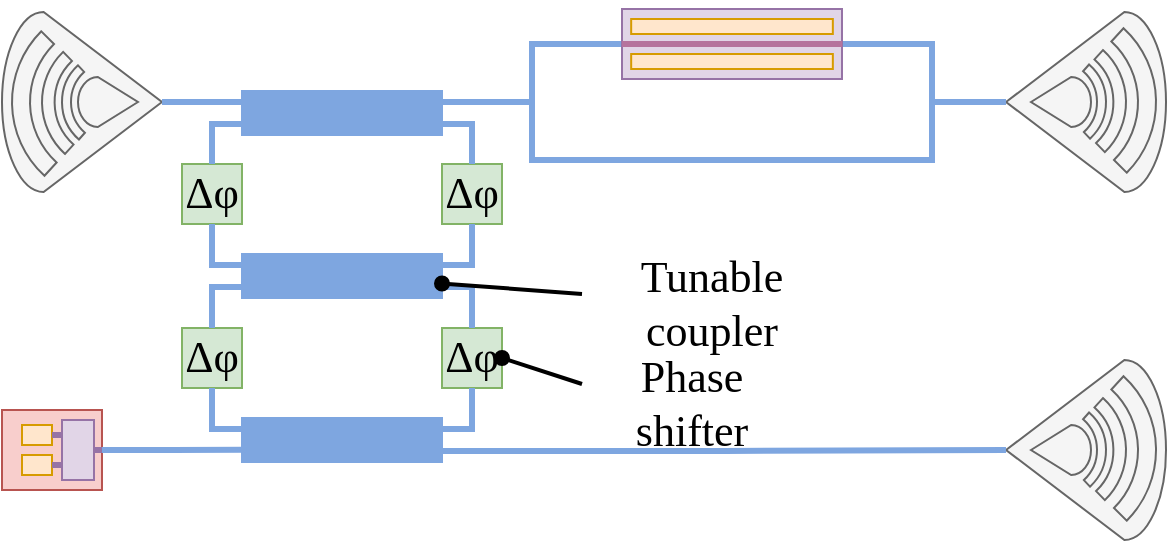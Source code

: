 <mxfile version="21.4.0" type="device">
  <diagram name="Page-1" id="7UbdBPYj06zFRQypQjeq">
    <mxGraphModel dx="686" dy="396" grid="1" gridSize="10" guides="1" tooltips="1" connect="1" arrows="1" fold="1" page="1" pageScale="1" pageWidth="827" pageHeight="1169" math="0" shadow="0">
      <root>
        <mxCell id="0" />
        <mxCell id="1" parent="0" />
        <mxCell id="vRKEA3UxIoxacpJiug6W-27" value="" style="group;movable=0;resizable=0;rotatable=0;deletable=0;editable=0;locked=1;connectable=0;" parent="1" vertex="1" connectable="0">
          <mxGeometry x="350" y="219" width="582" height="274" as="geometry" />
        </mxCell>
        <mxCell id="cWM_jyLKO7VtjgLYWEU0-9" value="" style="group;movable=1;resizable=1;rotatable=1;deletable=1;editable=1;locked=0;connectable=1;" parent="vRKEA3UxIoxacpJiug6W-27" vertex="1" connectable="0">
          <mxGeometry width="105" height="100" as="geometry" />
        </mxCell>
        <mxCell id="cWM_jyLKO7VtjgLYWEU0-7" value="" style="verticalLabelPosition=bottom;verticalAlign=top;html=1;shape=mxgraph.basic.cone2;dx=0.5;dy=0.74;rotation=90;fillColor=#f5f5f5;fontColor=#333333;strokeColor=#666666;movable=1;resizable=1;rotatable=1;deletable=1;editable=1;locked=0;connectable=1;" parent="cWM_jyLKO7VtjgLYWEU0-9" vertex="1">
          <mxGeometry x="-5" y="10" width="90" height="80" as="geometry" />
        </mxCell>
        <mxCell id="cWM_jyLKO7VtjgLYWEU0-2" value="" style="verticalLabelPosition=bottom;verticalAlign=top;html=1;shape=mxgraph.basic.partConcEllipse;startAngle=0.618;endAngle=0.875;arcWidth=0.18;fillColor=#f5f5f5;fontColor=#333333;strokeColor=#666666;movable=1;resizable=1;rotatable=1;deletable=1;editable=1;locked=0;connectable=1;" parent="cWM_jyLKO7VtjgLYWEU0-9" vertex="1">
          <mxGeometry x="5" width="100" height="100" as="geometry" />
        </mxCell>
        <mxCell id="cWM_jyLKO7VtjgLYWEU0-3" value="" style="verticalLabelPosition=bottom;verticalAlign=top;html=1;shape=mxgraph.basic.partConcEllipse;startAngle=0.617;endAngle=0.877;arcWidth=0.18;fillColor=#f5f5f5;fontColor=#333333;strokeColor=#666666;movable=1;resizable=1;rotatable=1;deletable=1;editable=1;locked=0;connectable=1;" parent="cWM_jyLKO7VtjgLYWEU0-9" vertex="1">
          <mxGeometry x="20" y="15" width="70" height="70" as="geometry" />
        </mxCell>
        <mxCell id="cWM_jyLKO7VtjgLYWEU0-4" value="" style="verticalLabelPosition=bottom;verticalAlign=top;html=1;shape=mxgraph.basic.partConcEllipse;startAngle=0.615;endAngle=0.881;arcWidth=0.18;fillColor=#f5f5f5;fontColor=#333333;strokeColor=#666666;movable=1;resizable=1;rotatable=1;deletable=1;editable=1;locked=0;connectable=1;" parent="cWM_jyLKO7VtjgLYWEU0-9" vertex="1">
          <mxGeometry x="30" y="25" width="50" height="50" as="geometry" />
        </mxCell>
        <mxCell id="cWM_jyLKO7VtjgLYWEU0-6" value="" style="verticalLabelPosition=bottom;verticalAlign=top;html=1;shape=mxgraph.basic.cone2;dx=0.5;dy=0.67;rotation=90;fillColor=#f5f5f5;fontColor=#333333;strokeColor=#666666;movable=1;resizable=1;rotatable=1;deletable=1;editable=1;locked=0;connectable=1;" parent="cWM_jyLKO7VtjgLYWEU0-9" vertex="1">
          <mxGeometry x="40.5" y="35" width="25" height="30" as="geometry" />
        </mxCell>
        <mxCell id="cWM_jyLKO7VtjgLYWEU0-10" value="" style="group;rotation=-180;movable=1;resizable=1;rotatable=1;deletable=1;editable=1;locked=0;connectable=1;" parent="vRKEA3UxIoxacpJiug6W-27" vertex="1" connectable="0">
          <mxGeometry x="477" width="105" height="100" as="geometry" />
        </mxCell>
        <mxCell id="cWM_jyLKO7VtjgLYWEU0-11" value="" style="verticalLabelPosition=bottom;verticalAlign=top;html=1;shape=mxgraph.basic.cone2;dx=0.5;dy=0.74;rotation=-90;fillColor=#f5f5f5;fontColor=#333333;strokeColor=#666666;movable=1;resizable=1;rotatable=1;deletable=1;editable=1;locked=0;connectable=1;" parent="cWM_jyLKO7VtjgLYWEU0-10" vertex="1">
          <mxGeometry x="20" y="10" width="90" height="80" as="geometry" />
        </mxCell>
        <mxCell id="cWM_jyLKO7VtjgLYWEU0-12" value="" style="verticalLabelPosition=bottom;verticalAlign=top;html=1;shape=mxgraph.basic.partConcEllipse;startAngle=0.618;endAngle=0.875;arcWidth=0.18;fillColor=#f5f5f5;fontColor=#333333;strokeColor=#666666;rotation=-180;movable=1;resizable=1;rotatable=1;deletable=1;editable=1;locked=0;connectable=1;" parent="cWM_jyLKO7VtjgLYWEU0-10" vertex="1">
          <mxGeometry width="100" height="100" as="geometry" />
        </mxCell>
        <mxCell id="cWM_jyLKO7VtjgLYWEU0-13" value="" style="verticalLabelPosition=bottom;verticalAlign=top;html=1;shape=mxgraph.basic.partConcEllipse;startAngle=0.617;endAngle=0.877;arcWidth=0.18;fillColor=#f5f5f5;fontColor=#333333;strokeColor=#666666;rotation=-180;movable=1;resizable=1;rotatable=1;deletable=1;editable=1;locked=0;connectable=1;" parent="cWM_jyLKO7VtjgLYWEU0-10" vertex="1">
          <mxGeometry x="15" y="15" width="70" height="70" as="geometry" />
        </mxCell>
        <mxCell id="cWM_jyLKO7VtjgLYWEU0-14" value="" style="verticalLabelPosition=bottom;verticalAlign=top;html=1;shape=mxgraph.basic.partConcEllipse;startAngle=0.615;endAngle=0.881;arcWidth=0.18;fillColor=#f5f5f5;fontColor=#333333;strokeColor=#666666;rotation=-180;movable=1;resizable=1;rotatable=1;deletable=1;editable=1;locked=0;connectable=1;" parent="cWM_jyLKO7VtjgLYWEU0-10" vertex="1">
          <mxGeometry x="25" y="25" width="50" height="50" as="geometry" />
        </mxCell>
        <mxCell id="cWM_jyLKO7VtjgLYWEU0-15" value="" style="verticalLabelPosition=bottom;verticalAlign=top;html=1;shape=mxgraph.basic.cone2;dx=0.5;dy=0.67;rotation=-90;fillColor=#f5f5f5;fontColor=#333333;strokeColor=#666666;movable=1;resizable=1;rotatable=1;deletable=1;editable=1;locked=0;connectable=1;" parent="cWM_jyLKO7VtjgLYWEU0-10" vertex="1">
          <mxGeometry x="40" y="35" width="25" height="30" as="geometry" />
        </mxCell>
        <mxCell id="cWM_jyLKO7VtjgLYWEU0-24" style="edgeStyle=orthogonalEdgeStyle;shape=connector;rounded=0;orthogonalLoop=1;jettySize=auto;html=1;exitX=0;exitY=0.5;exitDx=0;exitDy=0;entryX=1;entryY=0;entryDx=0;entryDy=0;entryPerimeter=0;labelBackgroundColor=default;strokeColor=#7EA6E0;strokeWidth=3;fontFamily=Helvetica;fontSize=11;fontColor=default;endArrow=none;endFill=0;movable=1;resizable=1;rotatable=1;deletable=1;editable=1;locked=0;connectable=1;" parent="vRKEA3UxIoxacpJiug6W-27" target="cWM_jyLKO7VtjgLYWEU0-19" edge="1">
          <mxGeometry relative="1" as="geometry">
            <mxPoint x="310" y="21" as="sourcePoint" />
          </mxGeometry>
        </mxCell>
        <mxCell id="cWM_jyLKO7VtjgLYWEU0-19" value="" style="strokeWidth=3;html=1;shape=mxgraph.flowchart.annotation_2;align=left;labelPosition=right;pointerEvents=1;strokeColor=#7EA6E0;movable=1;resizable=1;rotatable=1;deletable=1;editable=1;locked=0;connectable=1;" parent="vRKEA3UxIoxacpJiug6W-27" vertex="1">
          <mxGeometry x="240" y="21" width="50" height="58" as="geometry" />
        </mxCell>
        <mxCell id="cWM_jyLKO7VtjgLYWEU0-30" style="edgeStyle=orthogonalEdgeStyle;shape=connector;rounded=0;orthogonalLoop=1;jettySize=auto;html=1;exitX=0;exitY=0.5;exitDx=0;exitDy=0;exitPerimeter=0;entryX=0;entryY=0;entryDx=45;entryDy=0;entryPerimeter=0;labelBackgroundColor=default;strokeColor=#7EA6E0;strokeWidth=3;fontFamily=Helvetica;fontSize=11;fontColor=default;endArrow=none;endFill=0;movable=1;resizable=1;rotatable=1;deletable=1;editable=1;locked=0;connectable=1;" parent="vRKEA3UxIoxacpJiug6W-27" source="cWM_jyLKO7VtjgLYWEU0-23" target="cWM_jyLKO7VtjgLYWEU0-11" edge="1">
          <mxGeometry relative="1" as="geometry" />
        </mxCell>
        <mxCell id="cWM_jyLKO7VtjgLYWEU0-23" value="" style="strokeWidth=3;html=1;shape=mxgraph.flowchart.annotation_2;align=left;labelPosition=right;pointerEvents=1;strokeColor=#7EA6E0;rotation=-180;movable=1;resizable=1;rotatable=1;deletable=1;editable=1;locked=0;connectable=1;" parent="vRKEA3UxIoxacpJiug6W-27" vertex="1">
          <mxGeometry x="440" y="21" width="50" height="58" as="geometry" />
        </mxCell>
        <mxCell id="cWM_jyLKO7VtjgLYWEU0-29" style="edgeStyle=orthogonalEdgeStyle;shape=connector;rounded=0;orthogonalLoop=1;jettySize=auto;html=1;exitX=1;exitY=1;exitDx=0;exitDy=0;exitPerimeter=0;entryX=1;entryY=0;entryDx=0;entryDy=0;entryPerimeter=0;labelBackgroundColor=default;strokeColor=#7EA6E0;strokeWidth=3;fontFamily=Helvetica;fontSize=11;fontColor=default;endArrow=none;endFill=0;movable=1;resizable=1;rotatable=1;deletable=1;editable=1;locked=0;connectable=1;" parent="vRKEA3UxIoxacpJiug6W-27" source="cWM_jyLKO7VtjgLYWEU0-19" target="cWM_jyLKO7VtjgLYWEU0-23" edge="1">
          <mxGeometry relative="1" as="geometry">
            <Array as="points">
              <mxPoint x="430" y="79" />
              <mxPoint x="430" y="79" />
            </Array>
          </mxGeometry>
        </mxCell>
        <mxCell id="cWM_jyLKO7VtjgLYWEU0-28" style="edgeStyle=orthogonalEdgeStyle;shape=connector;rounded=0;orthogonalLoop=1;jettySize=auto;html=1;exitX=0;exitY=0.5;exitDx=0;exitDy=0;entryX=1;entryY=0;entryDx=0;entryDy=0;entryPerimeter=0;labelBackgroundColor=default;strokeColor=#7EA6E0;strokeWidth=3;fontFamily=Helvetica;fontSize=11;fontColor=default;endArrow=none;endFill=0;movable=1;resizable=1;rotatable=1;deletable=1;editable=1;locked=0;connectable=1;" parent="vRKEA3UxIoxacpJiug6W-27" edge="1">
          <mxGeometry relative="1" as="geometry">
            <mxPoint x="440" y="21" as="sourcePoint" />
            <mxPoint x="420" y="21" as="targetPoint" />
          </mxGeometry>
        </mxCell>
        <mxCell id="cWM_jyLKO7VtjgLYWEU0-36" value="" style="group;fillColor=#f8cecc;strokeColor=#b85450;movable=1;resizable=1;rotatable=1;deletable=1;editable=1;locked=0;connectable=1;" parent="vRKEA3UxIoxacpJiug6W-27" vertex="1" connectable="0">
          <mxGeometry x="310" y="3.5" width="110" height="35" as="geometry" />
        </mxCell>
        <mxCell id="cWM_jyLKO7VtjgLYWEU0-37" value="" style="rounded=0;whiteSpace=wrap;html=1;fillColor=#e1d5e7;strokeColor=#9673a6;movable=1;resizable=1;rotatable=1;deletable=1;editable=1;locked=0;connectable=1;" parent="cWM_jyLKO7VtjgLYWEU0-36" vertex="1">
          <mxGeometry width="110" height="35" as="geometry" />
        </mxCell>
        <mxCell id="cWM_jyLKO7VtjgLYWEU0-38" value="" style="endArrow=none;html=1;rounded=0;labelBackgroundColor=default;strokeColor=#B5739D;strokeWidth=3;fontFamily=Helvetica;fontSize=11;fontColor=default;shape=connector;exitX=0;exitY=0.5;exitDx=0;exitDy=0;entryX=1;entryY=0.5;entryDx=0;entryDy=0;movable=1;resizable=1;rotatable=1;deletable=1;editable=1;locked=0;connectable=1;" parent="cWM_jyLKO7VtjgLYWEU0-36" source="cWM_jyLKO7VtjgLYWEU0-37" target="cWM_jyLKO7VtjgLYWEU0-37" edge="1">
          <mxGeometry width="50" height="50" relative="1" as="geometry">
            <mxPoint x="22.917" y="10" as="sourcePoint" />
            <mxPoint x="45.833" y="-40" as="targetPoint" />
          </mxGeometry>
        </mxCell>
        <mxCell id="cWM_jyLKO7VtjgLYWEU0-39" value="" style="rounded=0;whiteSpace=wrap;html=1;fontFamily=Helvetica;fontSize=11;fillColor=#ffe6cc;strokeColor=#d79b00;movable=1;resizable=1;rotatable=1;deletable=1;editable=1;locked=0;connectable=1;" parent="cWM_jyLKO7VtjgLYWEU0-36" vertex="1">
          <mxGeometry x="4.583" y="22.5" width="100.833" height="7.5" as="geometry" />
        </mxCell>
        <mxCell id="cWM_jyLKO7VtjgLYWEU0-40" value="" style="rounded=0;whiteSpace=wrap;html=1;fontFamily=Helvetica;fontSize=11;fillColor=#ffe6cc;strokeColor=#d79b00;movable=1;resizable=1;rotatable=1;deletable=1;editable=1;locked=0;connectable=1;" parent="cWM_jyLKO7VtjgLYWEU0-36" vertex="1">
          <mxGeometry x="4.583" y="5" width="100.833" height="7.5" as="geometry" />
        </mxCell>
        <mxCell id="cWM_jyLKO7VtjgLYWEU0-41" value="" style="rounded=0;whiteSpace=wrap;html=1;fontFamily=Helvetica;fontSize=11;fillColor=#f8cecc;strokeColor=#b85450;movable=1;resizable=1;rotatable=1;deletable=1;editable=1;locked=0;connectable=1;" parent="vRKEA3UxIoxacpJiug6W-27" vertex="1">
          <mxGeometry y="204" width="50" height="40" as="geometry" />
        </mxCell>
        <mxCell id="cWM_jyLKO7VtjgLYWEU0-47" value="" style="group;rotation=-180;movable=1;resizable=1;rotatable=1;deletable=1;editable=1;locked=0;connectable=1;" parent="vRKEA3UxIoxacpJiug6W-27" vertex="1" connectable="0">
          <mxGeometry x="477" y="174" width="105" height="100" as="geometry" />
        </mxCell>
        <mxCell id="cWM_jyLKO7VtjgLYWEU0-48" value="" style="verticalLabelPosition=bottom;verticalAlign=top;html=1;shape=mxgraph.basic.cone2;dx=0.5;dy=0.74;rotation=-90;fillColor=#f5f5f5;fontColor=#333333;strokeColor=#666666;movable=1;resizable=1;rotatable=1;deletable=1;editable=1;locked=0;connectable=1;" parent="cWM_jyLKO7VtjgLYWEU0-47" vertex="1">
          <mxGeometry x="20" y="10" width="90" height="80" as="geometry" />
        </mxCell>
        <mxCell id="cWM_jyLKO7VtjgLYWEU0-49" value="" style="verticalLabelPosition=bottom;verticalAlign=top;html=1;shape=mxgraph.basic.partConcEllipse;startAngle=0.618;endAngle=0.875;arcWidth=0.18;fillColor=#f5f5f5;fontColor=#333333;strokeColor=#666666;rotation=-180;movable=1;resizable=1;rotatable=1;deletable=1;editable=1;locked=0;connectable=1;" parent="cWM_jyLKO7VtjgLYWEU0-47" vertex="1">
          <mxGeometry width="100" height="100" as="geometry" />
        </mxCell>
        <mxCell id="cWM_jyLKO7VtjgLYWEU0-50" value="" style="verticalLabelPosition=bottom;verticalAlign=top;html=1;shape=mxgraph.basic.partConcEllipse;startAngle=0.617;endAngle=0.877;arcWidth=0.18;fillColor=#f5f5f5;fontColor=#333333;strokeColor=#666666;rotation=-180;movable=1;resizable=1;rotatable=1;deletable=1;editable=1;locked=0;connectable=1;" parent="cWM_jyLKO7VtjgLYWEU0-47" vertex="1">
          <mxGeometry x="15" y="15" width="70" height="70" as="geometry" />
        </mxCell>
        <mxCell id="cWM_jyLKO7VtjgLYWEU0-51" value="" style="verticalLabelPosition=bottom;verticalAlign=top;html=1;shape=mxgraph.basic.partConcEllipse;startAngle=0.615;endAngle=0.881;arcWidth=0.18;fillColor=#f5f5f5;fontColor=#333333;strokeColor=#666666;rotation=-180;movable=1;resizable=1;rotatable=1;deletable=1;editable=1;locked=0;connectable=1;" parent="cWM_jyLKO7VtjgLYWEU0-47" vertex="1">
          <mxGeometry x="25" y="25" width="50" height="50" as="geometry" />
        </mxCell>
        <mxCell id="cWM_jyLKO7VtjgLYWEU0-52" value="" style="verticalLabelPosition=bottom;verticalAlign=top;html=1;shape=mxgraph.basic.cone2;dx=0.5;dy=0.67;rotation=-90;fillColor=#f5f5f5;fontColor=#333333;strokeColor=#666666;movable=1;resizable=1;rotatable=1;deletable=1;editable=1;locked=0;connectable=1;" parent="cWM_jyLKO7VtjgLYWEU0-47" vertex="1">
          <mxGeometry x="40" y="35" width="25" height="30" as="geometry" />
        </mxCell>
        <mxCell id="cWM_jyLKO7VtjgLYWEU0-60" value="" style="rounded=0;whiteSpace=wrap;html=1;fontFamily=Helvetica;fontSize=11;fillColor=#ffe6cc;strokeColor=#d79b00;movable=1;resizable=1;rotatable=1;deletable=1;editable=1;locked=0;connectable=1;" parent="vRKEA3UxIoxacpJiug6W-27" vertex="1">
          <mxGeometry x="10" y="211.5" width="15" height="10" as="geometry" />
        </mxCell>
        <mxCell id="cWM_jyLKO7VtjgLYWEU0-61" value="" style="rounded=0;whiteSpace=wrap;html=1;fontFamily=Helvetica;fontSize=11;fillColor=#ffe6cc;strokeColor=#d79b00;movable=1;resizable=1;rotatable=1;deletable=1;editable=1;locked=0;connectable=1;" parent="vRKEA3UxIoxacpJiug6W-27" vertex="1">
          <mxGeometry x="10" y="226.5" width="15" height="10" as="geometry" />
        </mxCell>
        <mxCell id="cWM_jyLKO7VtjgLYWEU0-68" style="edgeStyle=orthogonalEdgeStyle;shape=connector;rounded=0;orthogonalLoop=1;jettySize=auto;html=1;exitX=1;exitY=0.5;exitDx=0;exitDy=0;entryX=1;entryY=0.5;entryDx=0;entryDy=0;labelBackgroundColor=default;strokeColor=#9673a6;strokeWidth=3;fontFamily=Helvetica;fontSize=11;fontColor=default;endArrow=none;endFill=0;fillColor=#e1d5e7;movable=1;resizable=1;rotatable=1;deletable=1;editable=1;locked=0;connectable=1;" parent="vRKEA3UxIoxacpJiug6W-27" source="cWM_jyLKO7VtjgLYWEU0-67" target="cWM_jyLKO7VtjgLYWEU0-41" edge="1">
          <mxGeometry relative="1" as="geometry" />
        </mxCell>
        <mxCell id="cWM_jyLKO7VtjgLYWEU0-69" style="edgeStyle=orthogonalEdgeStyle;shape=connector;rounded=0;orthogonalLoop=1;jettySize=auto;html=1;exitX=0;exitY=0.25;exitDx=0;exitDy=0;entryX=1;entryY=0.5;entryDx=0;entryDy=0;labelBackgroundColor=default;strokeColor=#9673a6;strokeWidth=3;fontFamily=Helvetica;fontSize=11;fontColor=default;endArrow=none;endFill=0;fillColor=#e1d5e7;movable=1;resizable=1;rotatable=1;deletable=1;editable=1;locked=0;connectable=1;" parent="vRKEA3UxIoxacpJiug6W-27" source="cWM_jyLKO7VtjgLYWEU0-67" target="cWM_jyLKO7VtjgLYWEU0-60" edge="1">
          <mxGeometry relative="1" as="geometry" />
        </mxCell>
        <mxCell id="cWM_jyLKO7VtjgLYWEU0-70" style="edgeStyle=orthogonalEdgeStyle;shape=connector;rounded=0;orthogonalLoop=1;jettySize=auto;html=1;exitX=0;exitY=0.75;exitDx=0;exitDy=0;entryX=1;entryY=0.5;entryDx=0;entryDy=0;labelBackgroundColor=default;strokeColor=#9673a6;strokeWidth=3;fontFamily=Helvetica;fontSize=11;fontColor=default;endArrow=none;endFill=0;fillColor=#e1d5e7;movable=1;resizable=1;rotatable=1;deletable=1;editable=1;locked=0;connectable=1;" parent="vRKEA3UxIoxacpJiug6W-27" source="cWM_jyLKO7VtjgLYWEU0-67" target="cWM_jyLKO7VtjgLYWEU0-61" edge="1">
          <mxGeometry relative="1" as="geometry" />
        </mxCell>
        <mxCell id="cWM_jyLKO7VtjgLYWEU0-67" value="" style="rounded=0;whiteSpace=wrap;html=1;fontFamily=Helvetica;fontSize=11;fillColor=#e1d5e7;strokeColor=#9673a6;movable=1;resizable=1;rotatable=1;deletable=1;editable=1;locked=0;connectable=1;" parent="vRKEA3UxIoxacpJiug6W-27" vertex="1">
          <mxGeometry x="30" y="209" width="16" height="30" as="geometry" />
        </mxCell>
        <mxCell id="vRKEA3UxIoxacpJiug6W-3" value="Δφ" style="rounded=0;whiteSpace=wrap;html=1;fillColor=#d5e8d4;strokeColor=#82b366;fontFamily=UGent Panno Text;fontSize=22;movable=1;resizable=1;rotatable=1;deletable=1;editable=1;locked=0;connectable=1;" parent="vRKEA3UxIoxacpJiug6W-27" vertex="1">
          <mxGeometry x="90" y="163" width="30" height="30" as="geometry" />
        </mxCell>
        <mxCell id="vRKEA3UxIoxacpJiug6W-4" value="Δφ" style="rounded=0;whiteSpace=wrap;html=1;fillColor=#d5e8d4;strokeColor=#82b366;fontFamily=UGent Panno Text;fontSize=22;movable=1;resizable=1;rotatable=1;deletable=1;editable=1;locked=0;connectable=1;" parent="vRKEA3UxIoxacpJiug6W-27" vertex="1">
          <mxGeometry x="220" y="163" width="30" height="30" as="geometry" />
        </mxCell>
        <mxCell id="vRKEA3UxIoxacpJiug6W-5" value="Δφ" style="rounded=0;whiteSpace=wrap;html=1;fillColor=#d5e8d4;strokeColor=#82b366;fontFamily=UGent Panno Text;fontSize=22;movable=1;resizable=1;rotatable=1;deletable=1;editable=1;locked=0;connectable=1;" parent="vRKEA3UxIoxacpJiug6W-27" vertex="1">
          <mxGeometry x="90" y="81" width="30" height="30" as="geometry" />
        </mxCell>
        <mxCell id="vRKEA3UxIoxacpJiug6W-6" value="Δφ" style="rounded=0;whiteSpace=wrap;html=1;fillColor=#d5e8d4;strokeColor=#82b366;fontFamily=UGent Panno Text;fontSize=22;movable=1;resizable=1;rotatable=1;deletable=1;editable=1;locked=0;connectable=1;" parent="vRKEA3UxIoxacpJiug6W-27" vertex="1">
          <mxGeometry x="220" y="81" width="30" height="30" as="geometry" />
        </mxCell>
        <mxCell id="vRKEA3UxIoxacpJiug6W-10" style="edgeStyle=orthogonalEdgeStyle;shape=connector;rounded=0;orthogonalLoop=1;jettySize=auto;html=1;exitX=1;exitY=0.75;exitDx=0;exitDy=0;entryX=0.5;entryY=0;entryDx=0;entryDy=0;labelBackgroundColor=default;strokeColor=#7EA6E0;strokeWidth=3;fontFamily=Helvetica;fontSize=11;fontColor=default;endArrow=none;endFill=0;movable=1;resizable=1;rotatable=1;deletable=1;editable=1;locked=0;connectable=1;" parent="vRKEA3UxIoxacpJiug6W-27" source="vRKEA3UxIoxacpJiug6W-7" target="vRKEA3UxIoxacpJiug6W-6" edge="1">
          <mxGeometry relative="1" as="geometry" />
        </mxCell>
        <mxCell id="vRKEA3UxIoxacpJiug6W-11" style="edgeStyle=orthogonalEdgeStyle;shape=connector;rounded=0;orthogonalLoop=1;jettySize=auto;html=1;exitX=0;exitY=0.75;exitDx=0;exitDy=0;entryX=0.5;entryY=0;entryDx=0;entryDy=0;labelBackgroundColor=default;strokeColor=#7EA6E0;strokeWidth=3;fontFamily=Helvetica;fontSize=11;fontColor=default;endArrow=none;endFill=0;movable=1;resizable=1;rotatable=1;deletable=1;editable=1;locked=0;connectable=1;" parent="vRKEA3UxIoxacpJiug6W-27" source="vRKEA3UxIoxacpJiug6W-7" target="vRKEA3UxIoxacpJiug6W-5" edge="1">
          <mxGeometry relative="1" as="geometry" />
        </mxCell>
        <mxCell id="vRKEA3UxIoxacpJiug6W-7" value="" style="rounded=0;whiteSpace=wrap;html=1;fillColor=#7EA6E0;strokeColor=#7EA6E0;movable=1;resizable=1;rotatable=1;deletable=1;editable=1;locked=0;connectable=1;" parent="vRKEA3UxIoxacpJiug6W-27" vertex="1">
          <mxGeometry x="120" y="44.5" width="100" height="22" as="geometry" />
        </mxCell>
        <mxCell id="vRKEA3UxIoxacpJiug6W-9" style="edgeStyle=orthogonalEdgeStyle;shape=connector;rounded=0;orthogonalLoop=1;jettySize=auto;html=1;exitX=0;exitY=0.5;exitDx=0;exitDy=0;exitPerimeter=0;entryX=0.98;entryY=0.264;entryDx=0;entryDy=0;entryPerimeter=0;labelBackgroundColor=default;strokeColor=#7EA6E0;strokeWidth=3;fontFamily=Helvetica;fontSize=11;fontColor=default;endArrow=none;endFill=0;movable=1;resizable=1;rotatable=1;deletable=1;editable=1;locked=0;connectable=1;" parent="vRKEA3UxIoxacpJiug6W-27" source="cWM_jyLKO7VtjgLYWEU0-19" target="vRKEA3UxIoxacpJiug6W-7" edge="1">
          <mxGeometry relative="1" as="geometry" />
        </mxCell>
        <mxCell id="vRKEA3UxIoxacpJiug6W-8" style="edgeStyle=orthogonalEdgeStyle;rounded=0;orthogonalLoop=1;jettySize=auto;html=1;exitX=0;exitY=0;exitDx=45;exitDy=0;exitPerimeter=0;entryX=0;entryY=0.25;entryDx=0;entryDy=0;strokeColor=#7EA6E0;strokeWidth=3;endArrow=none;endFill=0;movable=1;resizable=1;rotatable=1;deletable=1;editable=1;locked=0;connectable=1;" parent="vRKEA3UxIoxacpJiug6W-27" source="cWM_jyLKO7VtjgLYWEU0-7" target="vRKEA3UxIoxacpJiug6W-7" edge="1">
          <mxGeometry relative="1" as="geometry" />
        </mxCell>
        <mxCell id="vRKEA3UxIoxacpJiug6W-14" style="edgeStyle=orthogonalEdgeStyle;shape=connector;rounded=0;orthogonalLoop=1;jettySize=auto;html=1;exitX=0;exitY=0.25;exitDx=0;exitDy=0;entryX=0.5;entryY=1;entryDx=0;entryDy=0;labelBackgroundColor=default;strokeColor=#7EA6E0;strokeWidth=3;fontFamily=Helvetica;fontSize=11;fontColor=default;endArrow=none;endFill=0;movable=1;resizable=1;rotatable=1;deletable=1;editable=1;locked=0;connectable=1;" parent="vRKEA3UxIoxacpJiug6W-27" source="vRKEA3UxIoxacpJiug6W-12" target="vRKEA3UxIoxacpJiug6W-5" edge="1">
          <mxGeometry relative="1" as="geometry" />
        </mxCell>
        <mxCell id="vRKEA3UxIoxacpJiug6W-15" style="edgeStyle=orthogonalEdgeStyle;shape=connector;rounded=0;orthogonalLoop=1;jettySize=auto;html=1;exitX=0;exitY=0.75;exitDx=0;exitDy=0;entryX=0.5;entryY=0;entryDx=0;entryDy=0;labelBackgroundColor=default;strokeColor=#7EA6E0;strokeWidth=3;fontFamily=Helvetica;fontSize=11;fontColor=default;endArrow=none;endFill=0;movable=1;resizable=1;rotatable=1;deletable=1;editable=1;locked=0;connectable=1;" parent="vRKEA3UxIoxacpJiug6W-27" source="vRKEA3UxIoxacpJiug6W-12" target="vRKEA3UxIoxacpJiug6W-3" edge="1">
          <mxGeometry relative="1" as="geometry" />
        </mxCell>
        <mxCell id="vRKEA3UxIoxacpJiug6W-16" style="edgeStyle=orthogonalEdgeStyle;shape=connector;rounded=0;orthogonalLoop=1;jettySize=auto;html=1;exitX=1;exitY=0.75;exitDx=0;exitDy=0;entryX=0.5;entryY=0;entryDx=0;entryDy=0;labelBackgroundColor=default;strokeColor=#7EA6E0;strokeWidth=3;fontFamily=Helvetica;fontSize=11;fontColor=default;endArrow=none;endFill=0;movable=1;resizable=1;rotatable=1;deletable=1;editable=1;locked=0;connectable=1;" parent="vRKEA3UxIoxacpJiug6W-27" source="vRKEA3UxIoxacpJiug6W-12" target="vRKEA3UxIoxacpJiug6W-4" edge="1">
          <mxGeometry relative="1" as="geometry" />
        </mxCell>
        <mxCell id="vRKEA3UxIoxacpJiug6W-17" style="edgeStyle=orthogonalEdgeStyle;shape=connector;rounded=0;orthogonalLoop=1;jettySize=auto;html=1;exitX=1;exitY=0.25;exitDx=0;exitDy=0;entryX=0.5;entryY=1;entryDx=0;entryDy=0;labelBackgroundColor=default;strokeColor=#7EA6E0;strokeWidth=3;fontFamily=Helvetica;fontSize=11;fontColor=default;endArrow=none;endFill=0;movable=1;resizable=1;rotatable=1;deletable=1;editable=1;locked=0;connectable=1;" parent="vRKEA3UxIoxacpJiug6W-27" source="vRKEA3UxIoxacpJiug6W-12" target="vRKEA3UxIoxacpJiug6W-6" edge="1">
          <mxGeometry relative="1" as="geometry" />
        </mxCell>
        <mxCell id="vRKEA3UxIoxacpJiug6W-12" value="" style="rounded=0;whiteSpace=wrap;html=1;fillColor=#7EA6E0;strokeColor=#7EA6E0;movable=1;resizable=1;rotatable=1;deletable=1;editable=1;locked=0;connectable=1;" parent="vRKEA3UxIoxacpJiug6W-27" vertex="1">
          <mxGeometry x="120" y="126" width="100" height="22" as="geometry" />
        </mxCell>
        <mxCell id="vRKEA3UxIoxacpJiug6W-23" style="edgeStyle=orthogonalEdgeStyle;shape=connector;rounded=0;orthogonalLoop=1;jettySize=auto;html=1;exitX=1;exitY=0.75;exitDx=0;exitDy=0;entryX=0;entryY=0;entryDx=45;entryDy=0;entryPerimeter=0;labelBackgroundColor=default;strokeColor=#7EA6E0;strokeWidth=3;fontFamily=Helvetica;fontSize=11;fontColor=default;endArrow=none;endFill=0;movable=1;resizable=1;rotatable=1;deletable=1;editable=1;locked=0;connectable=1;" parent="vRKEA3UxIoxacpJiug6W-27" source="vRKEA3UxIoxacpJiug6W-18" target="cWM_jyLKO7VtjgLYWEU0-48" edge="1">
          <mxGeometry relative="1" as="geometry" />
        </mxCell>
        <mxCell id="vRKEA3UxIoxacpJiug6W-25" style="edgeStyle=orthogonalEdgeStyle;shape=connector;rounded=0;orthogonalLoop=1;jettySize=auto;html=1;exitX=0;exitY=0.25;exitDx=0;exitDy=0;entryX=0.5;entryY=1;entryDx=0;entryDy=0;labelBackgroundColor=default;strokeColor=#7EA6E0;strokeWidth=3;fontFamily=Helvetica;fontSize=11;fontColor=default;endArrow=none;endFill=0;movable=1;resizable=1;rotatable=1;deletable=1;editable=1;locked=0;connectable=1;" parent="vRKEA3UxIoxacpJiug6W-27" source="vRKEA3UxIoxacpJiug6W-18" target="vRKEA3UxIoxacpJiug6W-3" edge="1">
          <mxGeometry relative="1" as="geometry" />
        </mxCell>
        <mxCell id="vRKEA3UxIoxacpJiug6W-26" style="edgeStyle=orthogonalEdgeStyle;shape=connector;rounded=0;orthogonalLoop=1;jettySize=auto;html=1;exitX=1;exitY=0.25;exitDx=0;exitDy=0;entryX=0.5;entryY=1;entryDx=0;entryDy=0;labelBackgroundColor=default;strokeColor=#7EA6E0;strokeWidth=3;fontFamily=Helvetica;fontSize=11;fontColor=default;endArrow=none;endFill=0;movable=1;resizable=1;rotatable=1;deletable=1;editable=1;locked=0;connectable=1;" parent="vRKEA3UxIoxacpJiug6W-27" source="vRKEA3UxIoxacpJiug6W-18" target="vRKEA3UxIoxacpJiug6W-4" edge="1">
          <mxGeometry relative="1" as="geometry" />
        </mxCell>
        <mxCell id="vRKEA3UxIoxacpJiug6W-18" value="" style="rounded=0;whiteSpace=wrap;html=1;fillColor=#7EA6E0;strokeColor=#7EA6E0;movable=1;resizable=1;rotatable=1;deletable=1;editable=1;locked=0;connectable=1;" parent="vRKEA3UxIoxacpJiug6W-27" vertex="1">
          <mxGeometry x="120" y="208" width="100" height="22" as="geometry" />
        </mxCell>
        <mxCell id="vRKEA3UxIoxacpJiug6W-22" style="edgeStyle=orthogonalEdgeStyle;shape=connector;rounded=0;orthogonalLoop=1;jettySize=auto;html=1;entryX=0.021;entryY=0.724;entryDx=0;entryDy=0;entryPerimeter=0;labelBackgroundColor=default;strokeColor=#7EA6E0;strokeWidth=3;fontFamily=Helvetica;fontSize=11;fontColor=default;endArrow=none;endFill=0;movable=1;resizable=1;rotatable=1;deletable=1;editable=1;locked=0;connectable=1;" parent="vRKEA3UxIoxacpJiug6W-27" source="cWM_jyLKO7VtjgLYWEU0-41" target="vRKEA3UxIoxacpJiug6W-18" edge="1">
          <mxGeometry relative="1" as="geometry" />
        </mxCell>
        <mxCell id="vRKEA3UxIoxacpJiug6W-28" value="" style="endArrow=oval;html=1;rounded=0;labelBackgroundColor=default;strokeColor=#000000;strokeWidth=2;fontFamily=Helvetica;fontSize=11;fontColor=default;shape=connector;endFill=1;exitX=0;exitY=0;exitDx=0;exitDy=0;entryX=1;entryY=0.5;entryDx=0;entryDy=0;" parent="1" edge="1" target="vRKEA3UxIoxacpJiug6W-4" source="vRKEA3UxIoxacpJiug6W-30">
          <mxGeometry width="50" height="50" relative="1" as="geometry">
            <mxPoint x="630" y="340" as="sourcePoint" />
            <mxPoint x="600" y="379" as="targetPoint" />
          </mxGeometry>
        </mxCell>
        <mxCell id="vRKEA3UxIoxacpJiug6W-29" value="Tunable coupler" style="text;html=1;strokeColor=none;fillColor=none;align=center;verticalAlign=middle;whiteSpace=wrap;rounded=0;fontSize=22;fontFamily=UGent Panno Text;fontColor=default;" parent="1" vertex="1">
          <mxGeometry x="640" y="360" width="130" height="20" as="geometry" />
        </mxCell>
        <mxCell id="vRKEA3UxIoxacpJiug6W-30" value="Phase shifter" style="text;html=1;strokeColor=none;fillColor=none;align=center;verticalAlign=middle;whiteSpace=wrap;rounded=0;fontSize=22;fontFamily=UGent Panno Text;fontColor=default;" parent="1" vertex="1">
          <mxGeometry x="640" y="410" width="110" height="20" as="geometry" />
        </mxCell>
        <mxCell id="OE-ghhtBPwf_edL1WHdc-1" value="" style="endArrow=oval;html=1;rounded=0;labelBackgroundColor=default;strokeColor=#000000;strokeWidth=2;fontFamily=Helvetica;fontSize=11;fontColor=default;shape=connector;endFill=1;exitX=0;exitY=0.25;exitDx=0;exitDy=0;" edge="1" parent="1" source="vRKEA3UxIoxacpJiug6W-29" target="vRKEA3UxIoxacpJiug6W-12">
          <mxGeometry width="50" height="50" relative="1" as="geometry">
            <mxPoint x="640" y="350" as="sourcePoint" />
            <mxPoint x="600" y="330" as="targetPoint" />
          </mxGeometry>
        </mxCell>
      </root>
    </mxGraphModel>
  </diagram>
</mxfile>
